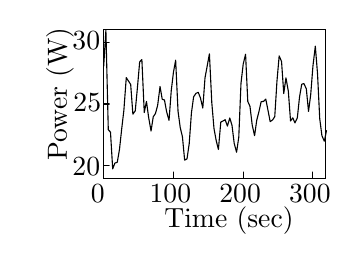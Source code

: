 
\definecolor{ca0a0a4}{RGB}{255,255,255}


\def \globalscale {0.95}
\begin{tikzpicture}[y=0.80pt, x=0.80pt, yscale=-\globalscale, xscale=0.82, inner sep=0pt, outer sep=0pt]
\begin{scope}[draw=black,line join=bevel,line cap=rect,even odd rule,line width=0.800pt]
  \begin{scope}[cm={{1.0,0.0,0.0,1.0,(0.0,0.0)}},draw=black,line join=bevel,line cap=rect,line width=0.800pt]
  \end{scope}
  \begin{scope}[cm={{1.011,0.0,0.0,1.011,(0.0,0.0)}},draw=black,line join=bevel,line cap=rect,line width=0.800pt]
  \end{scope}
  \begin{scope}[cm={{1.011,0.0,0.0,1.011,(0.0,0.0)}},draw=ca0a0a4,dash pattern=on 0.40pt off 0.80pt,line join=round,line cap=round,line width=0.400pt]
    \path[draw] (43.5,80.5) -- (164.5,80.5);



  \end{scope}
  \begin{scope}[cm={{1.011,0.0,0.0,1.011,(0.0,0.0)}},draw=black,line join=round,line cap=round,line width=0.400pt]
    \path[draw] (43.5,80.5) -- (46.5,80.5);



  \end{scope}
  \begin{scope}[cm={{1.011,0.0,0.0,1.011,(0.0,0.0)}},draw=black,line join=bevel,line cap=rect,line width=0.800pt]
  \end{scope}
  \begin{scope}[cm={{1.011,0.0,0.0,1.011,(26.794,85.944)}},draw=black,line join=bevel,line cap=rect,line width=0.800pt]
  \end{scope}
  \begin{scope}[cm={{1.011,0.0,0.0,1.011,(26.794,85.944)}},draw=black,line join=bevel,line cap=rect,line width=0.800pt]
  \end{scope}
  \begin{scope}[cm={{1.011,0.0,0.0,1.011,(26.794,85.944)}},draw=black,line join=bevel,line cap=rect,line width=0.800pt]
  \end{scope}
  \begin{scope}[cm={{1.011,0.0,0.0,1.011,(26.794,85.944)}},draw=black,line join=bevel,line cap=rect,line width=0.800pt]
  \end{scope}
  \begin{scope}[cm={{1.011,0.0,0.0,1.011,(26.794,85.944)}},draw=black,line join=bevel,line cap=rect,line width=0.800pt]
  \end{scope}
  \begin{scope}[cm={{1.011,0.0,0.0,1.011,(26.794,85.944)}},draw=black,line join=bevel,line cap=rect,line width=0.800pt]
    \path[fill=black] (0.0,0.0) node[above right] () {20};



  \end{scope}
  \begin{scope}[cm={{1.011,0.0,0.0,1.011,(26.794,85.944)}},draw=black,line join=bevel,line cap=rect,line width=0.800pt]
  \end{scope}
  \begin{scope}[cm={{1.011,0.0,0.0,1.011,(0.0,0.0)}},draw=black,line join=bevel,line cap=rect,line width=0.800pt]
  \end{scope}
  \begin{scope}[cm={{1.011,0.0,0.0,1.011,(0.0,0.0)}},draw=ca0a0a4,dash pattern=on 0.40pt off 0.80pt,line join=round,line cap=round,line width=0.400pt]
    \path[draw] (43.5,51.5) -- (164.5,51.5);



  \end{scope}
  \begin{scope}[cm={{1.011,0.0,0.0,1.011,(0.0,0.0)}},draw=black,line join=round,line cap=round,line width=0.400pt]
    \path[draw] (43.5,51.5) -- (46.5,51.5);



  \end{scope}
  \begin{scope}[cm={{1.011,0.0,0.0,1.011,(0.0,0.0)}},draw=black,line join=bevel,line cap=rect,line width=0.800pt]
  \end{scope}
  \begin{scope}[cm={{1.011,0.0,0.0,1.011,(27.3,55.611)}},draw=black,line join=bevel,line cap=rect,line width=0.800pt]
  \end{scope}
  \begin{scope}[cm={{1.011,0.0,0.0,1.011,(27.3,55.611)}},draw=black,line join=bevel,line cap=rect,line width=0.800pt]
  \end{scope}
  \begin{scope}[cm={{1.011,0.0,0.0,1.011,(27.3,55.611)}},draw=black,line join=bevel,line cap=rect,line width=0.800pt]
  \end{scope}
  \begin{scope}[cm={{1.011,0.0,0.0,1.011,(27.3,55.611)}},draw=black,line join=bevel,line cap=rect,line width=0.800pt]
  \end{scope}
  \begin{scope}[cm={{1.011,0.0,0.0,1.011,(27.3,55.611)}},draw=black,line join=bevel,line cap=rect,line width=0.800pt]
  \end{scope}
  \begin{scope}[cm={{1.011,0.0,0.0,1.011,(27.3,55.611)}},draw=black,line join=bevel,line cap=rect,line width=0.800pt]
    \path[fill=black] (0.0,0.0) node[above right] () {25};



  \end{scope}
  \begin{scope}[cm={{1.011,0.0,0.0,1.011,(27.3,55.611)}},draw=black,line join=bevel,line cap=rect,line width=0.800pt]
  \end{scope}
  \begin{scope}[cm={{1.011,0.0,0.0,1.011,(0.0,0.0)}},draw=black,line join=bevel,line cap=rect,line width=0.800pt]
  \end{scope}
  \begin{scope}[cm={{1.011,0.0,0.0,1.011,(0.0,0.0)}},draw=ca0a0a4,dash pattern=on 0.40pt off 0.80pt,line join=round,line cap=round,line width=0.400pt]
    \path[draw] (43.5,22.5) -- (164.5,22.5);



  \end{scope}
  \begin{scope}[cm={{1.011,0.0,0.0,1.011,(0.0,0.0)}},draw=black,line join=round,line cap=round,line width=0.400pt]
    \path[draw] (43.5,22.5) -- (46.5,22.5);



  \end{scope}
  \begin{scope}[cm={{1.011,0.0,0.0,1.011,(0.0,0.0)}},draw=black,line join=bevel,line cap=rect,line width=0.800pt]
  \end{scope}
  \begin{scope}[cm={{1.011,0.0,0.0,1.011,(26.794,26.289)}},draw=black,line join=bevel,line cap=rect,line width=0.800pt]
  \end{scope}
  \begin{scope}[cm={{1.011,0.0,0.0,1.011,(26.794,26.289)}},draw=black,line join=bevel,line cap=rect,line width=0.800pt]
  \end{scope}
  \begin{scope}[cm={{1.011,0.0,0.0,1.011,(26.794,26.289)}},draw=black,line join=bevel,line cap=rect,line width=0.800pt]
  \end{scope}
  \begin{scope}[cm={{1.011,0.0,0.0,1.011,(26.794,26.289)}},draw=black,line join=bevel,line cap=rect,line width=0.800pt]
  \end{scope}
  \begin{scope}[cm={{1.011,0.0,0.0,1.011,(26.794,26.289)}},draw=black,line join=bevel,line cap=rect,line width=0.800pt]
  \end{scope}
  \begin{scope}[cm={{1.011,0.0,0.0,1.011,(26.794,26.289)}},draw=black,line join=bevel,line cap=rect,line width=0.800pt]
    \path[fill=black] (0.0,0.0) node[above right] () {30};



  \end{scope}
  \begin{scope}[cm={{1.011,0.0,0.0,1.011,(26.794,26.289)}},draw=black,line join=bevel,line cap=rect,line width=0.800pt]
  \end{scope}
  \begin{scope}[cm={{1.011,0.0,0.0,1.011,(0.0,0.0)}},draw=black,line join=bevel,line cap=rect,line width=0.800pt]
  \end{scope}
  \begin{scope}[cm={{1.011,0.0,0.0,1.011,(0.0,0.0)}},draw=ca0a0a4,dash pattern=on 0.40pt off 0.80pt,line join=round,line cap=round,line width=0.400pt]
    \path[draw] (43.5,86.5) -- (43.5,16.5);



  \end{scope}
  \begin{scope}[cm={{1.011,0.0,0.0,1.011,(0.0,0.0)}},draw=black,line join=round,line cap=round,line width=0.400pt]
    \path[draw] (43.5,86.5) -- (43.5,83.5);



  \end{scope}
  \begin{scope}[cm={{1.011,0.0,0.0,1.011,(0.0,0.0)}},draw=black,line join=bevel,line cap=rect,line width=0.800pt]
  \end{scope}
  \begin{scope}[cm={{1.011,0.0,0.0,1.011,(36.906,99.089)}},draw=black,line join=bevel,line cap=rect,line width=0.800pt]
  \end{scope}
  \begin{scope}[cm={{1.011,0.0,0.0,1.011,(36.906,99.089)}},draw=black,line join=bevel,line cap=rect,line width=0.800pt]
  \end{scope}
  \begin{scope}[cm={{1.011,0.0,0.0,1.011,(36.906,99.089)}},draw=black,line join=bevel,line cap=rect,line width=0.800pt]
  \end{scope}
  \begin{scope}[cm={{1.011,0.0,0.0,1.011,(36.906,99.089)}},draw=black,line join=bevel,line cap=rect,line width=0.800pt]
  \end{scope}
  \begin{scope}[cm={{1.011,0.0,0.0,1.011,(36.906,99.089)}},draw=black,line join=bevel,line cap=rect,line width=0.800pt]
  \end{scope}
  \begin{scope}[cm={{1.011,0.0,0.0,1.011,(36.906,99.089)}},draw=black,line join=bevel,line cap=rect,line width=0.800pt]
    \path[fill=black] (0.0,0.0) node[above right] () {0};



  \end{scope}
  \begin{scope}[cm={{1.011,0.0,0.0,1.011,(36.906,99.089)}},draw=black,line join=bevel,line cap=rect,line width=0.800pt]
  \end{scope}
  \begin{scope}[cm={{1.011,0.0,0.0,1.011,(0.0,0.0)}},draw=black,line join=bevel,line cap=rect,line width=0.800pt]
  \end{scope}
  \begin{scope}[cm={{1.011,0.0,0.0,1.011,(0.0,0.0)}},draw=ca0a0a4,dash pattern=on 0.40pt off 0.80pt,line join=round,line cap=round,line width=0.400pt]
    \path[draw] (81.5,86.5) -- (81.5,16.5);



  \end{scope}
  \begin{scope}[cm={{1.011,0.0,0.0,1.011,(0.0,0.0)}},draw=black,line join=round,line cap=round,line width=0.400pt]
    \path[draw] (81.5,86.5) -- (81.5,83.5);



  \end{scope}
  \begin{scope}[cm={{1.011,0.0,0.0,1.011,(0.0,0.0)}},draw=black,line join=bevel,line cap=rect,line width=0.800pt]
  \end{scope}
  \begin{scope}[cm={{1.011,0.0,0.0,1.011,(69.261,99.089)}},draw=black,line join=bevel,line cap=rect,line width=0.800pt]
  \end{scope}
  \begin{scope}[cm={{1.011,0.0,0.0,1.011,(69.261,99.089)}},draw=black,line join=bevel,line cap=rect,line width=0.800pt]
  \end{scope}
  \begin{scope}[cm={{1.011,0.0,0.0,1.011,(69.261,99.089)}},draw=black,line join=bevel,line cap=rect,line width=0.800pt]
  \end{scope}
  \begin{scope}[cm={{1.011,0.0,0.0,1.011,(69.261,99.089)}},draw=black,line join=bevel,line cap=rect,line width=0.800pt]
  \end{scope}
  \begin{scope}[cm={{1.011,0.0,0.0,1.011,(69.261,99.089)}},draw=black,line join=bevel,line cap=rect,line width=0.800pt]
  \end{scope}
  \begin{scope}[cm={{1.011,0.0,0.0,1.011,(69.261,99.089)}},draw=black,line join=bevel,line cap=rect,line width=0.800pt]
    \path[fill=black] (0.0,0.0) node[above right] () {100};



  \end{scope}
  \begin{scope}[cm={{1.011,0.0,0.0,1.011,(69.261,99.089)}},draw=black,line join=bevel,line cap=rect,line width=0.800pt]
  \end{scope}
  \begin{scope}[cm={{1.011,0.0,0.0,1.011,(0.0,0.0)}},draw=black,line join=bevel,line cap=rect,line width=0.800pt]
  \end{scope}
  \begin{scope}[cm={{1.011,0.0,0.0,1.011,(0.0,0.0)}},draw=ca0a0a4,dash pattern=on 0.40pt off 0.80pt,line join=round,line cap=round,line width=0.400pt]
    \path[draw] (119.5,86.5) -- (119.5,16.5);



  \end{scope}
  \begin{scope}[cm={{1.011,0.0,0.0,1.011,(0.0,0.0)}},draw=black,line join=round,line cap=round,line width=0.400pt]
    \path[draw] (119.5,86.5) -- (119.5,83.5);



  \end{scope}
  \begin{scope}[cm={{1.011,0.0,0.0,1.011,(0.0,0.0)}},draw=black,line join=bevel,line cap=rect,line width=0.800pt]
  \end{scope}
  \begin{scope}[cm={{1.011,0.0,0.0,1.011,(107.683,99.089)}},draw=black,line join=bevel,line cap=rect,line width=0.800pt]
  \end{scope}
  \begin{scope}[cm={{1.011,0.0,0.0,1.011,(107.683,99.089)}},draw=black,line join=bevel,line cap=rect,line width=0.800pt]
  \end{scope}
  \begin{scope}[cm={{1.011,0.0,0.0,1.011,(107.683,99.089)}},draw=black,line join=bevel,line cap=rect,line width=0.800pt]
  \end{scope}
  \begin{scope}[cm={{1.011,0.0,0.0,1.011,(107.683,99.089)}},draw=black,line join=bevel,line cap=rect,line width=0.800pt]
  \end{scope}
  \begin{scope}[cm={{1.011,0.0,0.0,1.011,(107.683,99.089)}},draw=black,line join=bevel,line cap=rect,line width=0.800pt]
  \end{scope}
  \begin{scope}[cm={{1.011,0.0,0.0,1.011,(107.683,99.089)}},draw=black,line join=bevel,line cap=rect,line width=0.800pt]
    \path[fill=black] (0.0,0.0) node[above right] () {200};



  \end{scope}
  \begin{scope}[cm={{1.011,0.0,0.0,1.011,(107.683,99.089)}},draw=black,line join=bevel,line cap=rect,line width=0.800pt]
  \end{scope}
  \begin{scope}[cm={{1.011,0.0,0.0,1.011,(0.0,0.0)}},draw=black,line join=bevel,line cap=rect,line width=0.800pt]
  \end{scope}
  \begin{scope}[cm={{1.011,0.0,0.0,1.011,(0.0,0.0)}},draw=ca0a0a4,dash pattern=on 0.40pt off 0.80pt,line join=round,line cap=round,line width=0.400pt]
    \path[draw] (157.5,86.5) -- (157.5,22.5) -- (157.5,22.5) -- (157.5,16.5);



  \end{scope}
  \begin{scope}[cm={{1.011,0.0,0.0,1.011,(0.0,0.0)}},draw=black,line join=round,line cap=round,line width=0.400pt]
    \path[draw] (157.5,86.5) -- (157.5,83.5);



  \end{scope}
  \begin{scope}[cm={{1.011,0.0,0.0,1.011,(0.0,0.0)}},draw=black,line join=bevel,line cap=rect,line width=0.800pt]
  \end{scope}
  \begin{scope}[cm={{1.011,0.0,0.0,1.011,(146.106,99.089)}},draw=black,line join=bevel,line cap=rect,line width=0.800pt]
  \end{scope}
  \begin{scope}[cm={{1.011,0.0,0.0,1.011,(146.106,99.089)}},draw=black,line join=bevel,line cap=rect,line width=0.800pt]
  \end{scope}
  \begin{scope}[cm={{1.011,0.0,0.0,1.011,(146.106,99.089)}},draw=black,line join=bevel,line cap=rect,line width=0.800pt]
  \end{scope}
  \begin{scope}[cm={{1.011,0.0,0.0,1.011,(146.106,99.089)}},draw=black,line join=bevel,line cap=rect,line width=0.800pt]
  \end{scope}
  \begin{scope}[cm={{1.011,0.0,0.0,1.011,(146.106,99.089)}},draw=black,line join=bevel,line cap=rect,line width=0.800pt]
  \end{scope}
  \begin{scope}[cm={{1.011,0.0,0.0,1.011,(146.106,99.089)}},draw=black,line join=bevel,line cap=rect,line width=0.800pt]
    \path[fill=black] (0.0,0.0) node[above right] () {300};



  \end{scope}
  \begin{scope}[cm={{1.011,0.0,0.0,1.011,(146.106,99.089)}},draw=black,line join=bevel,line cap=rect,line width=0.800pt]
  \end{scope}
  \begin{scope}[cm={{1.011,0.0,0.0,1.011,(0.0,0.0)}},draw=black,line join=bevel,line cap=rect,line width=0.800pt]
  \end{scope}
  \begin{scope}[cm={{1.011,0.0,0.0,1.011,(0.0,0.0)}},draw=black,line join=round,line cap=round,line width=0.400pt]
    \path[draw] (43.5,16.5) -- (43.5,86.5) -- (164.5,86.5) -- (164.5,16.5) -- (43.5,16.5);



  \end{scope}
  \begin{scope}[cm={{1.011,0.0,0.0,1.011,(0.0,0.0)}},draw=black,line join=bevel,line cap=rect,line width=0.800pt]
  \end{scope}
  \begin{scope}[cm={{0.0,-1.011,1.011,0.0,(24.267,78.867)}},draw=black,line join=bevel,line cap=rect,line width=0.800pt]
  \end{scope}
  \begin{scope}[cm={{0.0,-1.011,1.011,0.0,(24.267,78.867)}},draw=black,line join=bevel,line cap=rect,line width=0.800pt]
  \end{scope}
  \begin{scope}[cm={{0.0,-1.011,1.011,0.0,(24.267,78.867)}},draw=black,line join=bevel,line cap=rect,line width=0.800pt]
  \end{scope}
  \begin{scope}[cm={{0.0,-1.011,1.011,0.0,(24.267,78.867)}},draw=black,line join=bevel,line cap=rect,line width=0.800pt]
  \end{scope}
  \begin{scope}[cm={{0.0,-1.011,1.011,0.0,(24.267,78.867)}},draw=black,line join=bevel,line cap=rect,line width=0.800pt]
  \end{scope}
  \begin{scope}[cm={{0.0,-1.011,1.011,0.0,(12.267,78.867)}},draw=black,line join=bevel,line cap=rect,line width=0.800pt]
    \path[fill=black] (0.0,0.0) node[above right] () {\rotatebox{90}{Power (W)}};



  \end{scope}
  \begin{scope}[cm={{0.0,-1.011,1.011,0.0,(24.267,78.867)}},draw=black,line join=bevel,line cap=rect,line width=0.800pt]
  \end{scope}
  \begin{scope}[cm={{1.011,0.0,0.0,1.011,(77.35,114.256)}},draw=black,line join=bevel,line cap=rect,line width=0.800pt]
  \end{scope}
  \begin{scope}[cm={{1.011,0.0,0.0,1.011,(77.35,114.256)}},draw=black,line join=bevel,line cap=rect,line width=0.800pt]
  \end{scope}
  \begin{scope}[cm={{1.011,0.0,0.0,1.011,(77.35,114.256)}},draw=black,line join=bevel,line cap=rect,line width=0.800pt]
  \end{scope}
  \begin{scope}[cm={{1.011,0.0,0.0,1.011,(77.35,114.256)}},draw=black,line join=bevel,line cap=rect,line width=0.800pt]
  \end{scope}
  \begin{scope}[cm={{1.011,0.0,0.0,1.011,(77.35,114.256)}},draw=black,line join=bevel,line cap=rect,line width=0.800pt]
  \end{scope}
  \begin{scope}[cm={{1.011,0.0,0.0,1.011,(77.35,114.256)}},draw=black,line join=bevel,line cap=rect,line width=0.800pt]
    \path[fill=black] (0.0,0.0) node[above right] () {Time (sec)};



  \end{scope}
  \begin{scope}[cm={{1.011,0.0,0.0,1.011,(77.35,114.256)}},draw=black,line join=bevel,line cap=rect,line width=0.800pt]
  \end{scope}
  \begin{scope}[cm={{1.011,0.0,0.0,1.011,(0.0,0.0)}},draw=black,line join=bevel,line cap=rect,line width=0.800pt]
  \end{scope}
  \begin{scope}[cm={{1.011,0.0,0.0,1.011,(0.0,0.0)}},draw=black,line join=bevel,line cap=rect,line width=0.800pt]
  \end{scope}
  \begin{scope}[cm={{1.011,0.0,0.0,1.011,(0.0,0.0)}},draw=black,line join=bevel,line cap=rect,line width=0.800pt]
  \end{scope}
  \begin{scope}[cm={{1.011,0.0,0.0,1.011,(0.0,0.0)}},draw=black,line join=round,line cap=round,line width=0.400pt]
    \path[draw] (43.5,33.7) -- (43.5,33.7) -- (44.7,16.9) -- (46.0,63.6) -- (47.2,64.7) -- (48.4,82.0) -- (49.6,79.3) -- (50.9,78.9) -- (52.1,72.9) -- (53.3,63.3) -- (54.5,54.4) -- (55.8,39.1) -- (57.0,40.7) -- (58.2,42.3) -- (59.4,56.3) -- (60.7,54.7) -- (61.9,43.6) -- (63.1,31.7) -- (64.3,30.6) -- (65.6,55.5) -- (66.8,50.3) -- (68.0,57.9) -- (69.3,64.2) -- (70.5,57.5) -- (71.7,56.0) -- (72.9,52.1) -- (74.2,43.3) -- (75.4,49.3) -- (76.6,49.6) -- (77.8,55.2) -- (79.1,59.2) -- (80.3,45.3) -- (81.5,36.6) -- (82.7,30.9) -- (84.0,54.9) -- (85.2,62.6) -- (86.4,66.9) -- (87.6,77.9) -- (88.9,77.3) -- (90.1,70.1) -- (91.3,55.7) -- (92.5,48.1) -- (93.8,46.5) -- (95.0,46.0) -- (96.2,48.6) -- (97.5,53.4) -- (98.7,39.2) -- (99.9,33.6) -- (101.1,27.9) -- (102.4,50.9) -- (103.6,63.1) -- (104.8,68.7) -- (106.0,72.9) -- (107.3,60.0) -- (108.5,59.5) -- (109.7,58.9) -- (110.9,61.9) -- (112.2,58.1) -- (113.4,61.5) -- (114.6,70.0) -- (115.9,74.2) -- (117.1,67.1) -- (118.3,41.8) -- (119.5,32.8) -- (120.8,28.1) -- (122.0,50.3) -- (123.2,52.6) -- (124.4,61.3) -- (125.7,66.4) -- (126.9,59.1) -- (128.1,55.0) -- (129.3,50.4) -- (130.6,50.3) -- (131.8,49.2) -- (133.0,54.4) -- (134.2,59.8) -- (135.5,59.0) -- (136.7,57.5) -- (137.9,40.8) -- (139.1,28.9) -- (140.4,31.5) -- (141.6,46.6) -- (142.8,39.2) -- (144.1,45.5) -- (145.3,59.5) -- (146.5,58.0) -- (147.7,60.4) -- (149.0,58.0) -- (150.2,48.2) -- (151.4,42.2) -- (152.6,41.9) -- (153.9,44.4) -- (155.1,55.0) -- (156.3,47.0) -- (157.5,33.7) -- (158.8,24.3) -- (160.0,37.2) -- (161.2,58.4) -- (162.4,66.4) -- (163.7,69.0) -- (164.9,64.0);



  \end{scope}
  \begin{scope}[cm={{1.011,0.0,0.0,1.011,(0.0,0.0)}},draw=black,line join=bevel,line cap=rect,line width=0.800pt]
  \end{scope}
  \begin{scope}[cm={{1.011,0.0,0.0,1.011,(0.0,0.0)}},draw=black,line join=bevel,line cap=rect,line width=0.800pt]
  \end{scope}
  \begin{scope}[cm={{1.011,0.0,0.0,1.011,(0.0,0.0)}},draw=black,line join=round,line cap=round,line width=0.400pt]
    \path[draw] (43.5,16.5) -- (43.5,86.5) -- (164.5,86.5) -- (164.5,16.5) -- (43.5,16.5);



  \end{scope}
  \begin{scope}[cm={{1.011,0.0,0.0,1.011,(0.0,0.0)}},draw=black,line join=bevel,line cap=rect,line width=0.800pt]
  \end{scope}
  \begin{scope}[cm={{1.0,0.0,0.0,1.0,(0.0,0.0)}},draw=black,line join=bevel,line cap=rect,line width=0.800pt]
  \end{scope}
\end{scope}

\end{tikzpicture}

